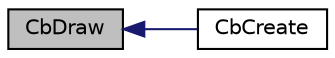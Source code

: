 digraph "CbDraw"
{
  edge [fontname="Helvetica",fontsize="10",labelfontname="Helvetica",labelfontsize="10"];
  node [fontname="Helvetica",fontsize="10",shape=record];
  rankdir="LR";
  Node1 [label="CbDraw",height=0.2,width=0.4,color="black", fillcolor="grey75", style="filled", fontcolor="black"];
  Node1 -> Node2 [dir="back",color="midnightblue",fontsize="10",style="solid"];
  Node2 [label="CbCreate",height=0.2,width=0.4,color="black", fillcolor="white", style="filled",URL="$_check_box_8h.html#a2c9fec16e1cac381a73d28038c7b6747"];
}
